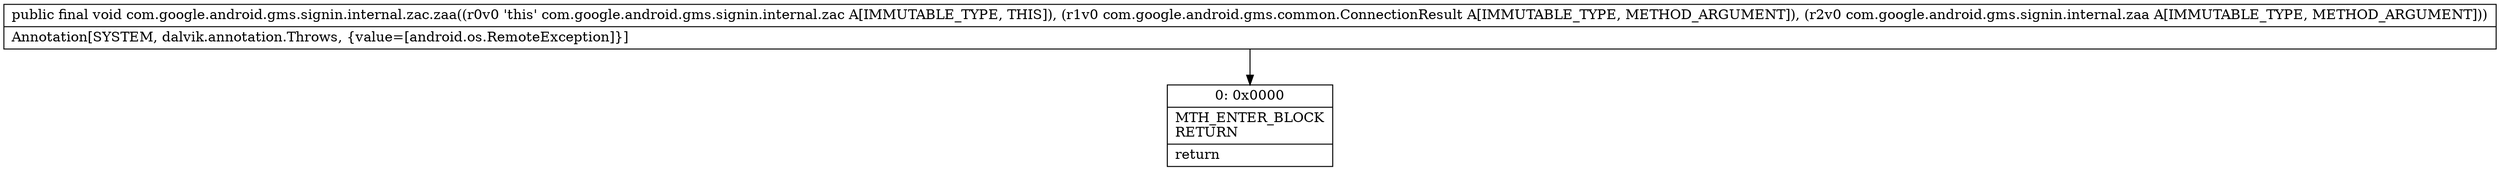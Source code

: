 digraph "CFG forcom.google.android.gms.signin.internal.zac.zaa(Lcom\/google\/android\/gms\/common\/ConnectionResult;Lcom\/google\/android\/gms\/signin\/internal\/zaa;)V" {
Node_0 [shape=record,label="{0\:\ 0x0000|MTH_ENTER_BLOCK\lRETURN\l|return\l}"];
MethodNode[shape=record,label="{public final void com.google.android.gms.signin.internal.zac.zaa((r0v0 'this' com.google.android.gms.signin.internal.zac A[IMMUTABLE_TYPE, THIS]), (r1v0 com.google.android.gms.common.ConnectionResult A[IMMUTABLE_TYPE, METHOD_ARGUMENT]), (r2v0 com.google.android.gms.signin.internal.zaa A[IMMUTABLE_TYPE, METHOD_ARGUMENT]))  | Annotation[SYSTEM, dalvik.annotation.Throws, \{value=[android.os.RemoteException]\}]\l}"];
MethodNode -> Node_0;
}

